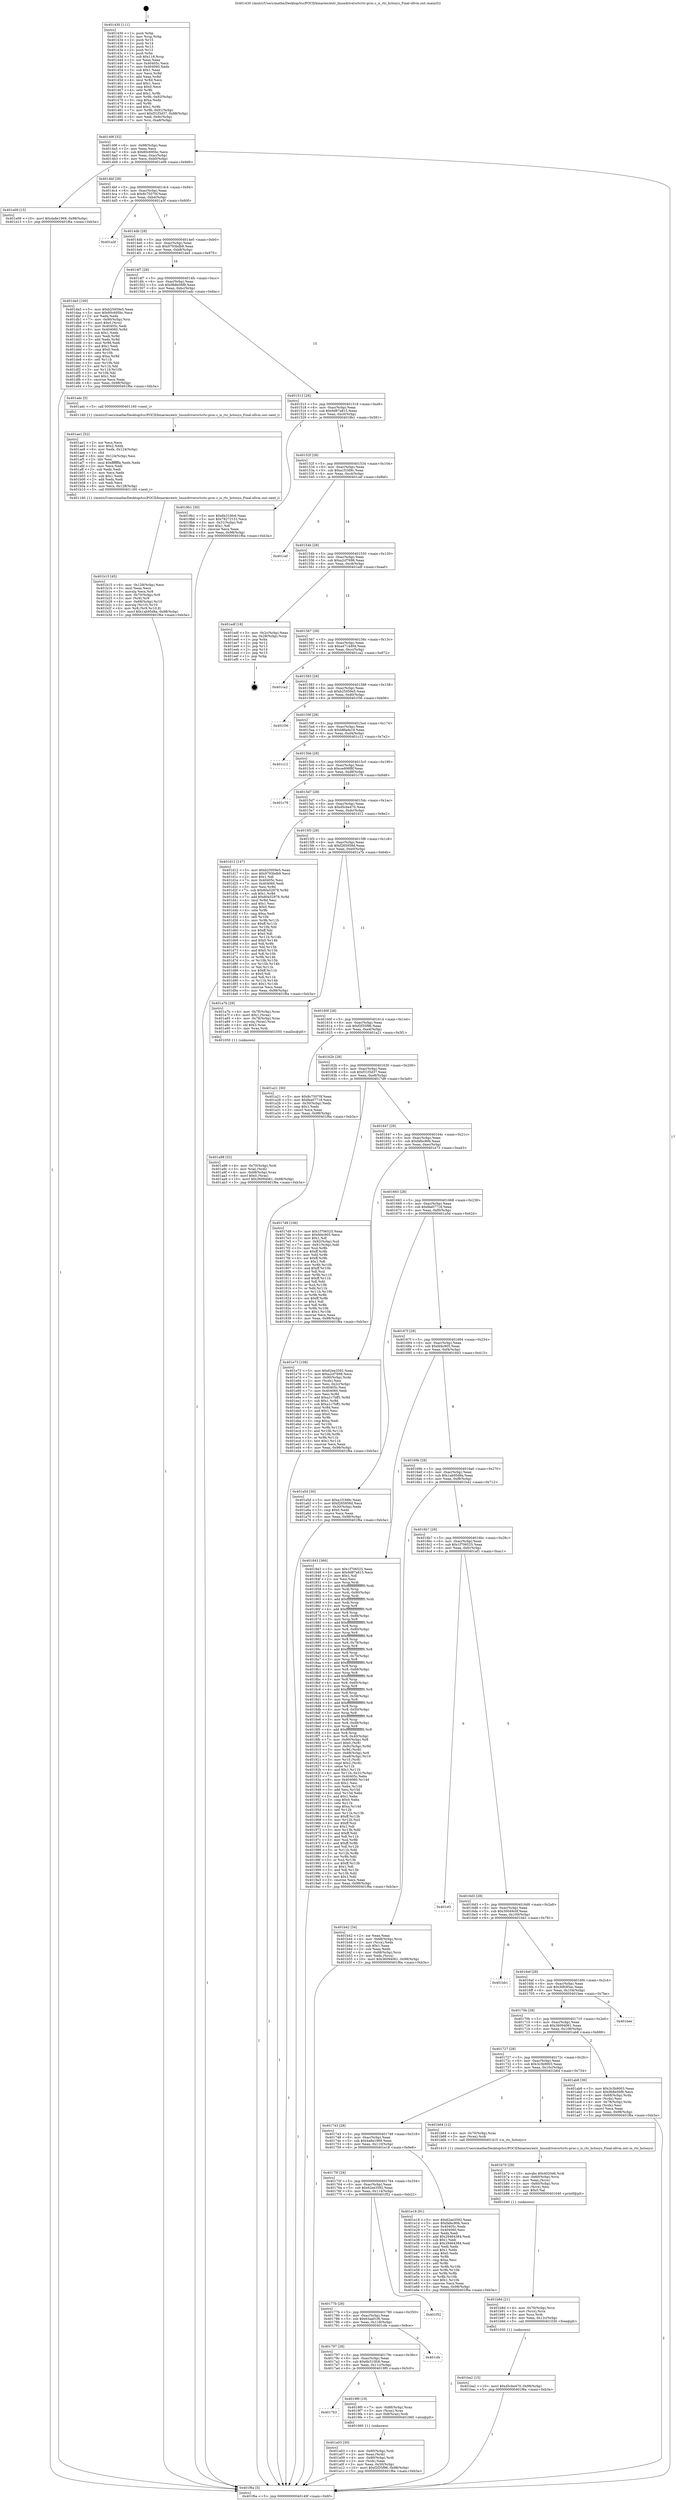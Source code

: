 digraph "0x401430" {
  label = "0x401430 (/mnt/c/Users/mathe/Desktop/tcc/POCII/binaries/extr_linuxdriversrtcrtc-proc.c_is_rtc_hctosys_Final-ollvm.out::main(0))"
  labelloc = "t"
  node[shape=record]

  Entry [label="",width=0.3,height=0.3,shape=circle,fillcolor=black,style=filled]
  "0x40149f" [label="{
     0x40149f [32]\l
     | [instrs]\l
     &nbsp;&nbsp;0x40149f \<+6\>: mov -0x98(%rbp),%eax\l
     &nbsp;&nbsp;0x4014a5 \<+2\>: mov %eax,%ecx\l
     &nbsp;&nbsp;0x4014a7 \<+6\>: sub $0x80c695bc,%ecx\l
     &nbsp;&nbsp;0x4014ad \<+6\>: mov %eax,-0xac(%rbp)\l
     &nbsp;&nbsp;0x4014b3 \<+6\>: mov %ecx,-0xb0(%rbp)\l
     &nbsp;&nbsp;0x4014b9 \<+6\>: je 0000000000401e09 \<main+0x9d9\>\l
  }"]
  "0x401e09" [label="{
     0x401e09 [15]\l
     | [instrs]\l
     &nbsp;&nbsp;0x401e09 \<+10\>: movl $0x4a8e1969,-0x98(%rbp)\l
     &nbsp;&nbsp;0x401e13 \<+5\>: jmp 0000000000401f6a \<main+0xb3a\>\l
  }"]
  "0x4014bf" [label="{
     0x4014bf [28]\l
     | [instrs]\l
     &nbsp;&nbsp;0x4014bf \<+5\>: jmp 00000000004014c4 \<main+0x94\>\l
     &nbsp;&nbsp;0x4014c4 \<+6\>: mov -0xac(%rbp),%eax\l
     &nbsp;&nbsp;0x4014ca \<+5\>: sub $0x8c75070f,%eax\l
     &nbsp;&nbsp;0x4014cf \<+6\>: mov %eax,-0xb4(%rbp)\l
     &nbsp;&nbsp;0x4014d5 \<+6\>: je 0000000000401a3f \<main+0x60f\>\l
  }"]
  Exit [label="",width=0.3,height=0.3,shape=circle,fillcolor=black,style=filled,peripheries=2]
  "0x401a3f" [label="{
     0x401a3f\l
  }", style=dashed]
  "0x4014db" [label="{
     0x4014db [28]\l
     | [instrs]\l
     &nbsp;&nbsp;0x4014db \<+5\>: jmp 00000000004014e0 \<main+0xb0\>\l
     &nbsp;&nbsp;0x4014e0 \<+6\>: mov -0xac(%rbp),%eax\l
     &nbsp;&nbsp;0x4014e6 \<+5\>: sub $0x9793bdb9,%eax\l
     &nbsp;&nbsp;0x4014eb \<+6\>: mov %eax,-0xb8(%rbp)\l
     &nbsp;&nbsp;0x4014f1 \<+6\>: je 0000000000401da5 \<main+0x975\>\l
  }"]
  "0x401ba2" [label="{
     0x401ba2 [15]\l
     | [instrs]\l
     &nbsp;&nbsp;0x401ba2 \<+10\>: movl $0xd5cbe470,-0x98(%rbp)\l
     &nbsp;&nbsp;0x401bac \<+5\>: jmp 0000000000401f6a \<main+0xb3a\>\l
  }"]
  "0x401da5" [label="{
     0x401da5 [100]\l
     | [instrs]\l
     &nbsp;&nbsp;0x401da5 \<+5\>: mov $0xb25959e5,%eax\l
     &nbsp;&nbsp;0x401daa \<+5\>: mov $0x80c695bc,%ecx\l
     &nbsp;&nbsp;0x401daf \<+2\>: xor %edx,%edx\l
     &nbsp;&nbsp;0x401db1 \<+7\>: mov -0x90(%rbp),%rsi\l
     &nbsp;&nbsp;0x401db8 \<+6\>: movl $0x0,(%rsi)\l
     &nbsp;&nbsp;0x401dbe \<+7\>: mov 0x40405c,%edi\l
     &nbsp;&nbsp;0x401dc5 \<+8\>: mov 0x404060,%r8d\l
     &nbsp;&nbsp;0x401dcd \<+3\>: sub $0x1,%edx\l
     &nbsp;&nbsp;0x401dd0 \<+3\>: mov %edi,%r9d\l
     &nbsp;&nbsp;0x401dd3 \<+3\>: add %edx,%r9d\l
     &nbsp;&nbsp;0x401dd6 \<+4\>: imul %r9d,%edi\l
     &nbsp;&nbsp;0x401dda \<+3\>: and $0x1,%edi\l
     &nbsp;&nbsp;0x401ddd \<+3\>: cmp $0x0,%edi\l
     &nbsp;&nbsp;0x401de0 \<+4\>: sete %r10b\l
     &nbsp;&nbsp;0x401de4 \<+4\>: cmp $0xa,%r8d\l
     &nbsp;&nbsp;0x401de8 \<+4\>: setl %r11b\l
     &nbsp;&nbsp;0x401dec \<+3\>: mov %r10b,%bl\l
     &nbsp;&nbsp;0x401def \<+3\>: and %r11b,%bl\l
     &nbsp;&nbsp;0x401df2 \<+3\>: xor %r11b,%r10b\l
     &nbsp;&nbsp;0x401df5 \<+3\>: or %r10b,%bl\l
     &nbsp;&nbsp;0x401df8 \<+3\>: test $0x1,%bl\l
     &nbsp;&nbsp;0x401dfb \<+3\>: cmovne %ecx,%eax\l
     &nbsp;&nbsp;0x401dfe \<+6\>: mov %eax,-0x98(%rbp)\l
     &nbsp;&nbsp;0x401e04 \<+5\>: jmp 0000000000401f6a \<main+0xb3a\>\l
  }"]
  "0x4014f7" [label="{
     0x4014f7 [28]\l
     | [instrs]\l
     &nbsp;&nbsp;0x4014f7 \<+5\>: jmp 00000000004014fc \<main+0xcc\>\l
     &nbsp;&nbsp;0x4014fc \<+6\>: mov -0xac(%rbp),%eax\l
     &nbsp;&nbsp;0x401502 \<+5\>: sub $0x9b8e56f9,%eax\l
     &nbsp;&nbsp;0x401507 \<+6\>: mov %eax,-0xbc(%rbp)\l
     &nbsp;&nbsp;0x40150d \<+6\>: je 0000000000401adc \<main+0x6ac\>\l
  }"]
  "0x401b8d" [label="{
     0x401b8d [21]\l
     | [instrs]\l
     &nbsp;&nbsp;0x401b8d \<+4\>: mov -0x70(%rbp),%rcx\l
     &nbsp;&nbsp;0x401b91 \<+3\>: mov (%rcx),%rcx\l
     &nbsp;&nbsp;0x401b94 \<+3\>: mov %rcx,%rdi\l
     &nbsp;&nbsp;0x401b97 \<+6\>: mov %eax,-0x12c(%rbp)\l
     &nbsp;&nbsp;0x401b9d \<+5\>: call 0000000000401030 \<free@plt\>\l
     | [calls]\l
     &nbsp;&nbsp;0x401030 \{1\} (unknown)\l
  }"]
  "0x401adc" [label="{
     0x401adc [5]\l
     | [instrs]\l
     &nbsp;&nbsp;0x401adc \<+5\>: call 0000000000401160 \<next_i\>\l
     | [calls]\l
     &nbsp;&nbsp;0x401160 \{1\} (/mnt/c/Users/mathe/Desktop/tcc/POCII/binaries/extr_linuxdriversrtcrtc-proc.c_is_rtc_hctosys_Final-ollvm.out::next_i)\l
  }"]
  "0x401513" [label="{
     0x401513 [28]\l
     | [instrs]\l
     &nbsp;&nbsp;0x401513 \<+5\>: jmp 0000000000401518 \<main+0xe8\>\l
     &nbsp;&nbsp;0x401518 \<+6\>: mov -0xac(%rbp),%eax\l
     &nbsp;&nbsp;0x40151e \<+5\>: sub $0x9d87a815,%eax\l
     &nbsp;&nbsp;0x401523 \<+6\>: mov %eax,-0xc0(%rbp)\l
     &nbsp;&nbsp;0x401529 \<+6\>: je 00000000004019b1 \<main+0x581\>\l
  }"]
  "0x401b70" [label="{
     0x401b70 [29]\l
     | [instrs]\l
     &nbsp;&nbsp;0x401b70 \<+10\>: movabs $0x4020d6,%rdi\l
     &nbsp;&nbsp;0x401b7a \<+4\>: mov -0x60(%rbp),%rcx\l
     &nbsp;&nbsp;0x401b7e \<+2\>: mov %eax,(%rcx)\l
     &nbsp;&nbsp;0x401b80 \<+4\>: mov -0x60(%rbp),%rcx\l
     &nbsp;&nbsp;0x401b84 \<+2\>: mov (%rcx),%esi\l
     &nbsp;&nbsp;0x401b86 \<+2\>: mov $0x0,%al\l
     &nbsp;&nbsp;0x401b88 \<+5\>: call 0000000000401040 \<printf@plt\>\l
     | [calls]\l
     &nbsp;&nbsp;0x401040 \{1\} (unknown)\l
  }"]
  "0x4019b1" [label="{
     0x4019b1 [30]\l
     | [instrs]\l
     &nbsp;&nbsp;0x4019b1 \<+5\>: mov $0x6b310fc6,%eax\l
     &nbsp;&nbsp;0x4019b6 \<+5\>: mov $0x78272151,%ecx\l
     &nbsp;&nbsp;0x4019bb \<+3\>: mov -0x31(%rbp),%dl\l
     &nbsp;&nbsp;0x4019be \<+3\>: test $0x1,%dl\l
     &nbsp;&nbsp;0x4019c1 \<+3\>: cmovne %ecx,%eax\l
     &nbsp;&nbsp;0x4019c4 \<+6\>: mov %eax,-0x98(%rbp)\l
     &nbsp;&nbsp;0x4019ca \<+5\>: jmp 0000000000401f6a \<main+0xb3a\>\l
  }"]
  "0x40152f" [label="{
     0x40152f [28]\l
     | [instrs]\l
     &nbsp;&nbsp;0x40152f \<+5\>: jmp 0000000000401534 \<main+0x104\>\l
     &nbsp;&nbsp;0x401534 \<+6\>: mov -0xac(%rbp),%eax\l
     &nbsp;&nbsp;0x40153a \<+5\>: sub $0xa1f1fd9c,%eax\l
     &nbsp;&nbsp;0x40153f \<+6\>: mov %eax,-0xc4(%rbp)\l
     &nbsp;&nbsp;0x401545 \<+6\>: je 0000000000401cef \<main+0x8bf\>\l
  }"]
  "0x401b15" [label="{
     0x401b15 [45]\l
     | [instrs]\l
     &nbsp;&nbsp;0x401b15 \<+6\>: mov -0x128(%rbp),%ecx\l
     &nbsp;&nbsp;0x401b1b \<+3\>: imul %eax,%ecx\l
     &nbsp;&nbsp;0x401b1e \<+3\>: movslq %ecx,%r8\l
     &nbsp;&nbsp;0x401b21 \<+4\>: mov -0x70(%rbp),%r9\l
     &nbsp;&nbsp;0x401b25 \<+3\>: mov (%r9),%r9\l
     &nbsp;&nbsp;0x401b28 \<+4\>: mov -0x68(%rbp),%r10\l
     &nbsp;&nbsp;0x401b2c \<+3\>: movslq (%r10),%r10\l
     &nbsp;&nbsp;0x401b2f \<+4\>: mov %r8,(%r9,%r10,8)\l
     &nbsp;&nbsp;0x401b33 \<+10\>: movl $0x1ab95d8a,-0x98(%rbp)\l
     &nbsp;&nbsp;0x401b3d \<+5\>: jmp 0000000000401f6a \<main+0xb3a\>\l
  }"]
  "0x401cef" [label="{
     0x401cef\l
  }", style=dashed]
  "0x40154b" [label="{
     0x40154b [28]\l
     | [instrs]\l
     &nbsp;&nbsp;0x40154b \<+5\>: jmp 0000000000401550 \<main+0x120\>\l
     &nbsp;&nbsp;0x401550 \<+6\>: mov -0xac(%rbp),%eax\l
     &nbsp;&nbsp;0x401556 \<+5\>: sub $0xa2cf7698,%eax\l
     &nbsp;&nbsp;0x40155b \<+6\>: mov %eax,-0xc8(%rbp)\l
     &nbsp;&nbsp;0x401561 \<+6\>: je 0000000000401edf \<main+0xaaf\>\l
  }"]
  "0x401ae1" [label="{
     0x401ae1 [52]\l
     | [instrs]\l
     &nbsp;&nbsp;0x401ae1 \<+2\>: xor %ecx,%ecx\l
     &nbsp;&nbsp;0x401ae3 \<+5\>: mov $0x2,%edx\l
     &nbsp;&nbsp;0x401ae8 \<+6\>: mov %edx,-0x124(%rbp)\l
     &nbsp;&nbsp;0x401aee \<+1\>: cltd\l
     &nbsp;&nbsp;0x401aef \<+6\>: mov -0x124(%rbp),%esi\l
     &nbsp;&nbsp;0x401af5 \<+2\>: idiv %esi\l
     &nbsp;&nbsp;0x401af7 \<+6\>: imul $0xfffffffe,%edx,%edx\l
     &nbsp;&nbsp;0x401afd \<+2\>: mov %ecx,%edi\l
     &nbsp;&nbsp;0x401aff \<+2\>: sub %edx,%edi\l
     &nbsp;&nbsp;0x401b01 \<+2\>: mov %ecx,%edx\l
     &nbsp;&nbsp;0x401b03 \<+3\>: sub $0x1,%edx\l
     &nbsp;&nbsp;0x401b06 \<+2\>: add %edx,%edi\l
     &nbsp;&nbsp;0x401b08 \<+2\>: sub %edi,%ecx\l
     &nbsp;&nbsp;0x401b0a \<+6\>: mov %ecx,-0x128(%rbp)\l
     &nbsp;&nbsp;0x401b10 \<+5\>: call 0000000000401160 \<next_i\>\l
     | [calls]\l
     &nbsp;&nbsp;0x401160 \{1\} (/mnt/c/Users/mathe/Desktop/tcc/POCII/binaries/extr_linuxdriversrtcrtc-proc.c_is_rtc_hctosys_Final-ollvm.out::next_i)\l
  }"]
  "0x401edf" [label="{
     0x401edf [18]\l
     | [instrs]\l
     &nbsp;&nbsp;0x401edf \<+3\>: mov -0x2c(%rbp),%eax\l
     &nbsp;&nbsp;0x401ee2 \<+4\>: lea -0x28(%rbp),%rsp\l
     &nbsp;&nbsp;0x401ee6 \<+1\>: pop %rbx\l
     &nbsp;&nbsp;0x401ee7 \<+2\>: pop %r12\l
     &nbsp;&nbsp;0x401ee9 \<+2\>: pop %r13\l
     &nbsp;&nbsp;0x401eeb \<+2\>: pop %r14\l
     &nbsp;&nbsp;0x401eed \<+2\>: pop %r15\l
     &nbsp;&nbsp;0x401eef \<+1\>: pop %rbp\l
     &nbsp;&nbsp;0x401ef0 \<+1\>: ret\l
  }"]
  "0x401567" [label="{
     0x401567 [28]\l
     | [instrs]\l
     &nbsp;&nbsp;0x401567 \<+5\>: jmp 000000000040156c \<main+0x13c\>\l
     &nbsp;&nbsp;0x40156c \<+6\>: mov -0xac(%rbp),%eax\l
     &nbsp;&nbsp;0x401572 \<+5\>: sub $0xa4714d0d,%eax\l
     &nbsp;&nbsp;0x401577 \<+6\>: mov %eax,-0xcc(%rbp)\l
     &nbsp;&nbsp;0x40157d \<+6\>: je 0000000000401ca2 \<main+0x872\>\l
  }"]
  "0x401a98" [label="{
     0x401a98 [32]\l
     | [instrs]\l
     &nbsp;&nbsp;0x401a98 \<+4\>: mov -0x70(%rbp),%rdi\l
     &nbsp;&nbsp;0x401a9c \<+3\>: mov %rax,(%rdi)\l
     &nbsp;&nbsp;0x401a9f \<+4\>: mov -0x68(%rbp),%rax\l
     &nbsp;&nbsp;0x401aa3 \<+6\>: movl $0x0,(%rax)\l
     &nbsp;&nbsp;0x401aa9 \<+10\>: movl $0x36094061,-0x98(%rbp)\l
     &nbsp;&nbsp;0x401ab3 \<+5\>: jmp 0000000000401f6a \<main+0xb3a\>\l
  }"]
  "0x401ca2" [label="{
     0x401ca2\l
  }", style=dashed]
  "0x401583" [label="{
     0x401583 [28]\l
     | [instrs]\l
     &nbsp;&nbsp;0x401583 \<+5\>: jmp 0000000000401588 \<main+0x158\>\l
     &nbsp;&nbsp;0x401588 \<+6\>: mov -0xac(%rbp),%eax\l
     &nbsp;&nbsp;0x40158e \<+5\>: sub $0xb25959e5,%eax\l
     &nbsp;&nbsp;0x401593 \<+6\>: mov %eax,-0xd0(%rbp)\l
     &nbsp;&nbsp;0x401599 \<+6\>: je 0000000000401f36 \<main+0xb06\>\l
  }"]
  "0x401a03" [label="{
     0x401a03 [30]\l
     | [instrs]\l
     &nbsp;&nbsp;0x401a03 \<+4\>: mov -0x80(%rbp),%rdi\l
     &nbsp;&nbsp;0x401a07 \<+2\>: mov %eax,(%rdi)\l
     &nbsp;&nbsp;0x401a09 \<+4\>: mov -0x80(%rbp),%rdi\l
     &nbsp;&nbsp;0x401a0d \<+2\>: mov (%rdi),%eax\l
     &nbsp;&nbsp;0x401a0f \<+3\>: mov %eax,-0x30(%rbp)\l
     &nbsp;&nbsp;0x401a12 \<+10\>: movl $0xf2f35f96,-0x98(%rbp)\l
     &nbsp;&nbsp;0x401a1c \<+5\>: jmp 0000000000401f6a \<main+0xb3a\>\l
  }"]
  "0x401f36" [label="{
     0x401f36\l
  }", style=dashed]
  "0x40159f" [label="{
     0x40159f [28]\l
     | [instrs]\l
     &nbsp;&nbsp;0x40159f \<+5\>: jmp 00000000004015a4 \<main+0x174\>\l
     &nbsp;&nbsp;0x4015a4 \<+6\>: mov -0xac(%rbp),%eax\l
     &nbsp;&nbsp;0x4015aa \<+5\>: sub $0xb8fada19,%eax\l
     &nbsp;&nbsp;0x4015af \<+6\>: mov %eax,-0xd4(%rbp)\l
     &nbsp;&nbsp;0x4015b5 \<+6\>: je 0000000000401c12 \<main+0x7e2\>\l
  }"]
  "0x4017b3" [label="{
     0x4017b3\l
  }", style=dashed]
  "0x401c12" [label="{
     0x401c12\l
  }", style=dashed]
  "0x4015bb" [label="{
     0x4015bb [28]\l
     | [instrs]\l
     &nbsp;&nbsp;0x4015bb \<+5\>: jmp 00000000004015c0 \<main+0x190\>\l
     &nbsp;&nbsp;0x4015c0 \<+6\>: mov -0xac(%rbp),%eax\l
     &nbsp;&nbsp;0x4015c6 \<+5\>: sub $0xced06f8f,%eax\l
     &nbsp;&nbsp;0x4015cb \<+6\>: mov %eax,-0xd8(%rbp)\l
     &nbsp;&nbsp;0x4015d1 \<+6\>: je 0000000000401c78 \<main+0x848\>\l
  }"]
  "0x4019f0" [label="{
     0x4019f0 [19]\l
     | [instrs]\l
     &nbsp;&nbsp;0x4019f0 \<+7\>: mov -0x88(%rbp),%rax\l
     &nbsp;&nbsp;0x4019f7 \<+3\>: mov (%rax),%rax\l
     &nbsp;&nbsp;0x4019fa \<+4\>: mov 0x8(%rax),%rdi\l
     &nbsp;&nbsp;0x4019fe \<+5\>: call 0000000000401060 \<atoi@plt\>\l
     | [calls]\l
     &nbsp;&nbsp;0x401060 \{1\} (unknown)\l
  }"]
  "0x401c78" [label="{
     0x401c78\l
  }", style=dashed]
  "0x4015d7" [label="{
     0x4015d7 [28]\l
     | [instrs]\l
     &nbsp;&nbsp;0x4015d7 \<+5\>: jmp 00000000004015dc \<main+0x1ac\>\l
     &nbsp;&nbsp;0x4015dc \<+6\>: mov -0xac(%rbp),%eax\l
     &nbsp;&nbsp;0x4015e2 \<+5\>: sub $0xd5cbe470,%eax\l
     &nbsp;&nbsp;0x4015e7 \<+6\>: mov %eax,-0xdc(%rbp)\l
     &nbsp;&nbsp;0x4015ed \<+6\>: je 0000000000401d12 \<main+0x8e2\>\l
  }"]
  "0x401797" [label="{
     0x401797 [28]\l
     | [instrs]\l
     &nbsp;&nbsp;0x401797 \<+5\>: jmp 000000000040179c \<main+0x36c\>\l
     &nbsp;&nbsp;0x40179c \<+6\>: mov -0xac(%rbp),%eax\l
     &nbsp;&nbsp;0x4017a2 \<+5\>: sub $0x6b310fc6,%eax\l
     &nbsp;&nbsp;0x4017a7 \<+6\>: mov %eax,-0x11c(%rbp)\l
     &nbsp;&nbsp;0x4017ad \<+6\>: je 00000000004019f0 \<main+0x5c0\>\l
  }"]
  "0x401d12" [label="{
     0x401d12 [147]\l
     | [instrs]\l
     &nbsp;&nbsp;0x401d12 \<+5\>: mov $0xb25959e5,%eax\l
     &nbsp;&nbsp;0x401d17 \<+5\>: mov $0x9793bdb9,%ecx\l
     &nbsp;&nbsp;0x401d1c \<+2\>: mov $0x1,%dl\l
     &nbsp;&nbsp;0x401d1e \<+7\>: mov 0x40405c,%esi\l
     &nbsp;&nbsp;0x401d25 \<+7\>: mov 0x404060,%edi\l
     &nbsp;&nbsp;0x401d2c \<+3\>: mov %esi,%r8d\l
     &nbsp;&nbsp;0x401d2f \<+7\>: sub $0x80a52978,%r8d\l
     &nbsp;&nbsp;0x401d36 \<+4\>: sub $0x1,%r8d\l
     &nbsp;&nbsp;0x401d3a \<+7\>: add $0x80a52978,%r8d\l
     &nbsp;&nbsp;0x401d41 \<+4\>: imul %r8d,%esi\l
     &nbsp;&nbsp;0x401d45 \<+3\>: and $0x1,%esi\l
     &nbsp;&nbsp;0x401d48 \<+3\>: cmp $0x0,%esi\l
     &nbsp;&nbsp;0x401d4b \<+4\>: sete %r9b\l
     &nbsp;&nbsp;0x401d4f \<+3\>: cmp $0xa,%edi\l
     &nbsp;&nbsp;0x401d52 \<+4\>: setl %r10b\l
     &nbsp;&nbsp;0x401d56 \<+3\>: mov %r9b,%r11b\l
     &nbsp;&nbsp;0x401d59 \<+4\>: xor $0xff,%r11b\l
     &nbsp;&nbsp;0x401d5d \<+3\>: mov %r10b,%bl\l
     &nbsp;&nbsp;0x401d60 \<+3\>: xor $0xff,%bl\l
     &nbsp;&nbsp;0x401d63 \<+3\>: xor $0x0,%dl\l
     &nbsp;&nbsp;0x401d66 \<+3\>: mov %r11b,%r14b\l
     &nbsp;&nbsp;0x401d69 \<+4\>: and $0x0,%r14b\l
     &nbsp;&nbsp;0x401d6d \<+3\>: and %dl,%r9b\l
     &nbsp;&nbsp;0x401d70 \<+3\>: mov %bl,%r15b\l
     &nbsp;&nbsp;0x401d73 \<+4\>: and $0x0,%r15b\l
     &nbsp;&nbsp;0x401d77 \<+3\>: and %dl,%r10b\l
     &nbsp;&nbsp;0x401d7a \<+3\>: or %r9b,%r14b\l
     &nbsp;&nbsp;0x401d7d \<+3\>: or %r10b,%r15b\l
     &nbsp;&nbsp;0x401d80 \<+3\>: xor %r15b,%r14b\l
     &nbsp;&nbsp;0x401d83 \<+3\>: or %bl,%r11b\l
     &nbsp;&nbsp;0x401d86 \<+4\>: xor $0xff,%r11b\l
     &nbsp;&nbsp;0x401d8a \<+3\>: or $0x0,%dl\l
     &nbsp;&nbsp;0x401d8d \<+3\>: and %dl,%r11b\l
     &nbsp;&nbsp;0x401d90 \<+3\>: or %r11b,%r14b\l
     &nbsp;&nbsp;0x401d93 \<+4\>: test $0x1,%r14b\l
     &nbsp;&nbsp;0x401d97 \<+3\>: cmovne %ecx,%eax\l
     &nbsp;&nbsp;0x401d9a \<+6\>: mov %eax,-0x98(%rbp)\l
     &nbsp;&nbsp;0x401da0 \<+5\>: jmp 0000000000401f6a \<main+0xb3a\>\l
  }"]
  "0x4015f3" [label="{
     0x4015f3 [28]\l
     | [instrs]\l
     &nbsp;&nbsp;0x4015f3 \<+5\>: jmp 00000000004015f8 \<main+0x1c8\>\l
     &nbsp;&nbsp;0x4015f8 \<+6\>: mov -0xac(%rbp),%eax\l
     &nbsp;&nbsp;0x4015fe \<+5\>: sub $0xf265958d,%eax\l
     &nbsp;&nbsp;0x401603 \<+6\>: mov %eax,-0xe0(%rbp)\l
     &nbsp;&nbsp;0x401609 \<+6\>: je 0000000000401a7b \<main+0x64b\>\l
  }"]
  "0x401cfe" [label="{
     0x401cfe\l
  }", style=dashed]
  "0x401a7b" [label="{
     0x401a7b [29]\l
     | [instrs]\l
     &nbsp;&nbsp;0x401a7b \<+4\>: mov -0x78(%rbp),%rax\l
     &nbsp;&nbsp;0x401a7f \<+6\>: movl $0x1,(%rax)\l
     &nbsp;&nbsp;0x401a85 \<+4\>: mov -0x78(%rbp),%rax\l
     &nbsp;&nbsp;0x401a89 \<+3\>: movslq (%rax),%rax\l
     &nbsp;&nbsp;0x401a8c \<+4\>: shl $0x3,%rax\l
     &nbsp;&nbsp;0x401a90 \<+3\>: mov %rax,%rdi\l
     &nbsp;&nbsp;0x401a93 \<+5\>: call 0000000000401050 \<malloc@plt\>\l
     | [calls]\l
     &nbsp;&nbsp;0x401050 \{1\} (unknown)\l
  }"]
  "0x40160f" [label="{
     0x40160f [28]\l
     | [instrs]\l
     &nbsp;&nbsp;0x40160f \<+5\>: jmp 0000000000401614 \<main+0x1e4\>\l
     &nbsp;&nbsp;0x401614 \<+6\>: mov -0xac(%rbp),%eax\l
     &nbsp;&nbsp;0x40161a \<+5\>: sub $0xf2f35f96,%eax\l
     &nbsp;&nbsp;0x40161f \<+6\>: mov %eax,-0xe4(%rbp)\l
     &nbsp;&nbsp;0x401625 \<+6\>: je 0000000000401a21 \<main+0x5f1\>\l
  }"]
  "0x40177b" [label="{
     0x40177b [28]\l
     | [instrs]\l
     &nbsp;&nbsp;0x40177b \<+5\>: jmp 0000000000401780 \<main+0x350\>\l
     &nbsp;&nbsp;0x401780 \<+6\>: mov -0xac(%rbp),%eax\l
     &nbsp;&nbsp;0x401786 \<+5\>: sub $0x63aa01f6,%eax\l
     &nbsp;&nbsp;0x40178b \<+6\>: mov %eax,-0x118(%rbp)\l
     &nbsp;&nbsp;0x401791 \<+6\>: je 0000000000401cfe \<main+0x8ce\>\l
  }"]
  "0x401a21" [label="{
     0x401a21 [30]\l
     | [instrs]\l
     &nbsp;&nbsp;0x401a21 \<+5\>: mov $0x8c75070f,%eax\l
     &nbsp;&nbsp;0x401a26 \<+5\>: mov $0xfea07718,%ecx\l
     &nbsp;&nbsp;0x401a2b \<+3\>: mov -0x30(%rbp),%edx\l
     &nbsp;&nbsp;0x401a2e \<+3\>: cmp $0x1,%edx\l
     &nbsp;&nbsp;0x401a31 \<+3\>: cmovl %ecx,%eax\l
     &nbsp;&nbsp;0x401a34 \<+6\>: mov %eax,-0x98(%rbp)\l
     &nbsp;&nbsp;0x401a3a \<+5\>: jmp 0000000000401f6a \<main+0xb3a\>\l
  }"]
  "0x40162b" [label="{
     0x40162b [28]\l
     | [instrs]\l
     &nbsp;&nbsp;0x40162b \<+5\>: jmp 0000000000401630 \<main+0x200\>\l
     &nbsp;&nbsp;0x401630 \<+6\>: mov -0xac(%rbp),%eax\l
     &nbsp;&nbsp;0x401636 \<+5\>: sub $0xf31f3d37,%eax\l
     &nbsp;&nbsp;0x40163b \<+6\>: mov %eax,-0xe8(%rbp)\l
     &nbsp;&nbsp;0x401641 \<+6\>: je 00000000004017d9 \<main+0x3a9\>\l
  }"]
  "0x401f52" [label="{
     0x401f52\l
  }", style=dashed]
  "0x4017d9" [label="{
     0x4017d9 [106]\l
     | [instrs]\l
     &nbsp;&nbsp;0x4017d9 \<+5\>: mov $0x1f706525,%eax\l
     &nbsp;&nbsp;0x4017de \<+5\>: mov $0xfd4c905,%ecx\l
     &nbsp;&nbsp;0x4017e3 \<+2\>: mov $0x1,%dl\l
     &nbsp;&nbsp;0x4017e5 \<+7\>: mov -0x92(%rbp),%sil\l
     &nbsp;&nbsp;0x4017ec \<+7\>: mov -0x91(%rbp),%dil\l
     &nbsp;&nbsp;0x4017f3 \<+3\>: mov %sil,%r8b\l
     &nbsp;&nbsp;0x4017f6 \<+4\>: xor $0xff,%r8b\l
     &nbsp;&nbsp;0x4017fa \<+3\>: mov %dil,%r9b\l
     &nbsp;&nbsp;0x4017fd \<+4\>: xor $0xff,%r9b\l
     &nbsp;&nbsp;0x401801 \<+3\>: xor $0x1,%dl\l
     &nbsp;&nbsp;0x401804 \<+3\>: mov %r8b,%r10b\l
     &nbsp;&nbsp;0x401807 \<+4\>: and $0xff,%r10b\l
     &nbsp;&nbsp;0x40180b \<+3\>: and %dl,%sil\l
     &nbsp;&nbsp;0x40180e \<+3\>: mov %r9b,%r11b\l
     &nbsp;&nbsp;0x401811 \<+4\>: and $0xff,%r11b\l
     &nbsp;&nbsp;0x401815 \<+3\>: and %dl,%dil\l
     &nbsp;&nbsp;0x401818 \<+3\>: or %sil,%r10b\l
     &nbsp;&nbsp;0x40181b \<+3\>: or %dil,%r11b\l
     &nbsp;&nbsp;0x40181e \<+3\>: xor %r11b,%r10b\l
     &nbsp;&nbsp;0x401821 \<+3\>: or %r9b,%r8b\l
     &nbsp;&nbsp;0x401824 \<+4\>: xor $0xff,%r8b\l
     &nbsp;&nbsp;0x401828 \<+3\>: or $0x1,%dl\l
     &nbsp;&nbsp;0x40182b \<+3\>: and %dl,%r8b\l
     &nbsp;&nbsp;0x40182e \<+3\>: or %r8b,%r10b\l
     &nbsp;&nbsp;0x401831 \<+4\>: test $0x1,%r10b\l
     &nbsp;&nbsp;0x401835 \<+3\>: cmovne %ecx,%eax\l
     &nbsp;&nbsp;0x401838 \<+6\>: mov %eax,-0x98(%rbp)\l
     &nbsp;&nbsp;0x40183e \<+5\>: jmp 0000000000401f6a \<main+0xb3a\>\l
  }"]
  "0x401647" [label="{
     0x401647 [28]\l
     | [instrs]\l
     &nbsp;&nbsp;0x401647 \<+5\>: jmp 000000000040164c \<main+0x21c\>\l
     &nbsp;&nbsp;0x40164c \<+6\>: mov -0xac(%rbp),%eax\l
     &nbsp;&nbsp;0x401652 \<+5\>: sub $0xfafec80b,%eax\l
     &nbsp;&nbsp;0x401657 \<+6\>: mov %eax,-0xec(%rbp)\l
     &nbsp;&nbsp;0x40165d \<+6\>: je 0000000000401e73 \<main+0xa43\>\l
  }"]
  "0x401f6a" [label="{
     0x401f6a [5]\l
     | [instrs]\l
     &nbsp;&nbsp;0x401f6a \<+5\>: jmp 000000000040149f \<main+0x6f\>\l
  }"]
  "0x401430" [label="{
     0x401430 [111]\l
     | [instrs]\l
     &nbsp;&nbsp;0x401430 \<+1\>: push %rbp\l
     &nbsp;&nbsp;0x401431 \<+3\>: mov %rsp,%rbp\l
     &nbsp;&nbsp;0x401434 \<+2\>: push %r15\l
     &nbsp;&nbsp;0x401436 \<+2\>: push %r14\l
     &nbsp;&nbsp;0x401438 \<+2\>: push %r13\l
     &nbsp;&nbsp;0x40143a \<+2\>: push %r12\l
     &nbsp;&nbsp;0x40143c \<+1\>: push %rbx\l
     &nbsp;&nbsp;0x40143d \<+7\>: sub $0x118,%rsp\l
     &nbsp;&nbsp;0x401444 \<+2\>: xor %eax,%eax\l
     &nbsp;&nbsp;0x401446 \<+7\>: mov 0x40405c,%ecx\l
     &nbsp;&nbsp;0x40144d \<+7\>: mov 0x404060,%edx\l
     &nbsp;&nbsp;0x401454 \<+3\>: sub $0x1,%eax\l
     &nbsp;&nbsp;0x401457 \<+3\>: mov %ecx,%r8d\l
     &nbsp;&nbsp;0x40145a \<+3\>: add %eax,%r8d\l
     &nbsp;&nbsp;0x40145d \<+4\>: imul %r8d,%ecx\l
     &nbsp;&nbsp;0x401461 \<+3\>: and $0x1,%ecx\l
     &nbsp;&nbsp;0x401464 \<+3\>: cmp $0x0,%ecx\l
     &nbsp;&nbsp;0x401467 \<+4\>: sete %r9b\l
     &nbsp;&nbsp;0x40146b \<+4\>: and $0x1,%r9b\l
     &nbsp;&nbsp;0x40146f \<+7\>: mov %r9b,-0x92(%rbp)\l
     &nbsp;&nbsp;0x401476 \<+3\>: cmp $0xa,%edx\l
     &nbsp;&nbsp;0x401479 \<+4\>: setl %r9b\l
     &nbsp;&nbsp;0x40147d \<+4\>: and $0x1,%r9b\l
     &nbsp;&nbsp;0x401481 \<+7\>: mov %r9b,-0x91(%rbp)\l
     &nbsp;&nbsp;0x401488 \<+10\>: movl $0xf31f3d37,-0x98(%rbp)\l
     &nbsp;&nbsp;0x401492 \<+6\>: mov %edi,-0x9c(%rbp)\l
     &nbsp;&nbsp;0x401498 \<+7\>: mov %rsi,-0xa8(%rbp)\l
  }"]
  "0x40175f" [label="{
     0x40175f [28]\l
     | [instrs]\l
     &nbsp;&nbsp;0x40175f \<+5\>: jmp 0000000000401764 \<main+0x334\>\l
     &nbsp;&nbsp;0x401764 \<+6\>: mov -0xac(%rbp),%eax\l
     &nbsp;&nbsp;0x40176a \<+5\>: sub $0x62ee3592,%eax\l
     &nbsp;&nbsp;0x40176f \<+6\>: mov %eax,-0x114(%rbp)\l
     &nbsp;&nbsp;0x401775 \<+6\>: je 0000000000401f52 \<main+0xb22\>\l
  }"]
  "0x401e73" [label="{
     0x401e73 [108]\l
     | [instrs]\l
     &nbsp;&nbsp;0x401e73 \<+5\>: mov $0x62ee3592,%eax\l
     &nbsp;&nbsp;0x401e78 \<+5\>: mov $0xa2cf7698,%ecx\l
     &nbsp;&nbsp;0x401e7d \<+7\>: mov -0x90(%rbp),%rdx\l
     &nbsp;&nbsp;0x401e84 \<+2\>: mov (%rdx),%esi\l
     &nbsp;&nbsp;0x401e86 \<+3\>: mov %esi,-0x2c(%rbp)\l
     &nbsp;&nbsp;0x401e89 \<+7\>: mov 0x40405c,%esi\l
     &nbsp;&nbsp;0x401e90 \<+7\>: mov 0x404060,%edi\l
     &nbsp;&nbsp;0x401e97 \<+3\>: mov %esi,%r8d\l
     &nbsp;&nbsp;0x401e9a \<+7\>: add $0xa1c7bff1,%r8d\l
     &nbsp;&nbsp;0x401ea1 \<+4\>: sub $0x1,%r8d\l
     &nbsp;&nbsp;0x401ea5 \<+7\>: sub $0xa1c7bff1,%r8d\l
     &nbsp;&nbsp;0x401eac \<+4\>: imul %r8d,%esi\l
     &nbsp;&nbsp;0x401eb0 \<+3\>: and $0x1,%esi\l
     &nbsp;&nbsp;0x401eb3 \<+3\>: cmp $0x0,%esi\l
     &nbsp;&nbsp;0x401eb6 \<+4\>: sete %r9b\l
     &nbsp;&nbsp;0x401eba \<+3\>: cmp $0xa,%edi\l
     &nbsp;&nbsp;0x401ebd \<+4\>: setl %r10b\l
     &nbsp;&nbsp;0x401ec1 \<+3\>: mov %r9b,%r11b\l
     &nbsp;&nbsp;0x401ec4 \<+3\>: and %r10b,%r11b\l
     &nbsp;&nbsp;0x401ec7 \<+3\>: xor %r10b,%r9b\l
     &nbsp;&nbsp;0x401eca \<+3\>: or %r9b,%r11b\l
     &nbsp;&nbsp;0x401ecd \<+4\>: test $0x1,%r11b\l
     &nbsp;&nbsp;0x401ed1 \<+3\>: cmovne %ecx,%eax\l
     &nbsp;&nbsp;0x401ed4 \<+6\>: mov %eax,-0x98(%rbp)\l
     &nbsp;&nbsp;0x401eda \<+5\>: jmp 0000000000401f6a \<main+0xb3a\>\l
  }"]
  "0x401663" [label="{
     0x401663 [28]\l
     | [instrs]\l
     &nbsp;&nbsp;0x401663 \<+5\>: jmp 0000000000401668 \<main+0x238\>\l
     &nbsp;&nbsp;0x401668 \<+6\>: mov -0xac(%rbp),%eax\l
     &nbsp;&nbsp;0x40166e \<+5\>: sub $0xfea07718,%eax\l
     &nbsp;&nbsp;0x401673 \<+6\>: mov %eax,-0xf0(%rbp)\l
     &nbsp;&nbsp;0x401679 \<+6\>: je 0000000000401a5d \<main+0x62d\>\l
  }"]
  "0x401e18" [label="{
     0x401e18 [91]\l
     | [instrs]\l
     &nbsp;&nbsp;0x401e18 \<+5\>: mov $0x62ee3592,%eax\l
     &nbsp;&nbsp;0x401e1d \<+5\>: mov $0xfafec80b,%ecx\l
     &nbsp;&nbsp;0x401e22 \<+7\>: mov 0x40405c,%edx\l
     &nbsp;&nbsp;0x401e29 \<+7\>: mov 0x404060,%esi\l
     &nbsp;&nbsp;0x401e30 \<+2\>: mov %edx,%edi\l
     &nbsp;&nbsp;0x401e32 \<+6\>: add $0x29464384,%edi\l
     &nbsp;&nbsp;0x401e38 \<+3\>: sub $0x1,%edi\l
     &nbsp;&nbsp;0x401e3b \<+6\>: sub $0x29464384,%edi\l
     &nbsp;&nbsp;0x401e41 \<+3\>: imul %edi,%edx\l
     &nbsp;&nbsp;0x401e44 \<+3\>: and $0x1,%edx\l
     &nbsp;&nbsp;0x401e47 \<+3\>: cmp $0x0,%edx\l
     &nbsp;&nbsp;0x401e4a \<+4\>: sete %r8b\l
     &nbsp;&nbsp;0x401e4e \<+3\>: cmp $0xa,%esi\l
     &nbsp;&nbsp;0x401e51 \<+4\>: setl %r9b\l
     &nbsp;&nbsp;0x401e55 \<+3\>: mov %r8b,%r10b\l
     &nbsp;&nbsp;0x401e58 \<+3\>: and %r9b,%r10b\l
     &nbsp;&nbsp;0x401e5b \<+3\>: xor %r9b,%r8b\l
     &nbsp;&nbsp;0x401e5e \<+3\>: or %r8b,%r10b\l
     &nbsp;&nbsp;0x401e61 \<+4\>: test $0x1,%r10b\l
     &nbsp;&nbsp;0x401e65 \<+3\>: cmovne %ecx,%eax\l
     &nbsp;&nbsp;0x401e68 \<+6\>: mov %eax,-0x98(%rbp)\l
     &nbsp;&nbsp;0x401e6e \<+5\>: jmp 0000000000401f6a \<main+0xb3a\>\l
  }"]
  "0x401a5d" [label="{
     0x401a5d [30]\l
     | [instrs]\l
     &nbsp;&nbsp;0x401a5d \<+5\>: mov $0xa1f1fd9c,%eax\l
     &nbsp;&nbsp;0x401a62 \<+5\>: mov $0xf265958d,%ecx\l
     &nbsp;&nbsp;0x401a67 \<+3\>: mov -0x30(%rbp),%edx\l
     &nbsp;&nbsp;0x401a6a \<+3\>: cmp $0x0,%edx\l
     &nbsp;&nbsp;0x401a6d \<+3\>: cmove %ecx,%eax\l
     &nbsp;&nbsp;0x401a70 \<+6\>: mov %eax,-0x98(%rbp)\l
     &nbsp;&nbsp;0x401a76 \<+5\>: jmp 0000000000401f6a \<main+0xb3a\>\l
  }"]
  "0x40167f" [label="{
     0x40167f [28]\l
     | [instrs]\l
     &nbsp;&nbsp;0x40167f \<+5\>: jmp 0000000000401684 \<main+0x254\>\l
     &nbsp;&nbsp;0x401684 \<+6\>: mov -0xac(%rbp),%eax\l
     &nbsp;&nbsp;0x40168a \<+5\>: sub $0xfd4c905,%eax\l
     &nbsp;&nbsp;0x40168f \<+6\>: mov %eax,-0xf4(%rbp)\l
     &nbsp;&nbsp;0x401695 \<+6\>: je 0000000000401843 \<main+0x413\>\l
  }"]
  "0x401743" [label="{
     0x401743 [28]\l
     | [instrs]\l
     &nbsp;&nbsp;0x401743 \<+5\>: jmp 0000000000401748 \<main+0x318\>\l
     &nbsp;&nbsp;0x401748 \<+6\>: mov -0xac(%rbp),%eax\l
     &nbsp;&nbsp;0x40174e \<+5\>: sub $0x4a8e1969,%eax\l
     &nbsp;&nbsp;0x401753 \<+6\>: mov %eax,-0x110(%rbp)\l
     &nbsp;&nbsp;0x401759 \<+6\>: je 0000000000401e18 \<main+0x9e8\>\l
  }"]
  "0x401843" [label="{
     0x401843 [366]\l
     | [instrs]\l
     &nbsp;&nbsp;0x401843 \<+5\>: mov $0x1f706525,%eax\l
     &nbsp;&nbsp;0x401848 \<+5\>: mov $0x9d87a815,%ecx\l
     &nbsp;&nbsp;0x40184d \<+2\>: mov $0x1,%dl\l
     &nbsp;&nbsp;0x40184f \<+2\>: xor %esi,%esi\l
     &nbsp;&nbsp;0x401851 \<+3\>: mov %rsp,%rdi\l
     &nbsp;&nbsp;0x401854 \<+4\>: add $0xfffffffffffffff0,%rdi\l
     &nbsp;&nbsp;0x401858 \<+3\>: mov %rdi,%rsp\l
     &nbsp;&nbsp;0x40185b \<+7\>: mov %rdi,-0x90(%rbp)\l
     &nbsp;&nbsp;0x401862 \<+3\>: mov %rsp,%rdi\l
     &nbsp;&nbsp;0x401865 \<+4\>: add $0xfffffffffffffff0,%rdi\l
     &nbsp;&nbsp;0x401869 \<+3\>: mov %rdi,%rsp\l
     &nbsp;&nbsp;0x40186c \<+3\>: mov %rsp,%r8\l
     &nbsp;&nbsp;0x40186f \<+4\>: add $0xfffffffffffffff0,%r8\l
     &nbsp;&nbsp;0x401873 \<+3\>: mov %r8,%rsp\l
     &nbsp;&nbsp;0x401876 \<+7\>: mov %r8,-0x88(%rbp)\l
     &nbsp;&nbsp;0x40187d \<+3\>: mov %rsp,%r8\l
     &nbsp;&nbsp;0x401880 \<+4\>: add $0xfffffffffffffff0,%r8\l
     &nbsp;&nbsp;0x401884 \<+3\>: mov %r8,%rsp\l
     &nbsp;&nbsp;0x401887 \<+4\>: mov %r8,-0x80(%rbp)\l
     &nbsp;&nbsp;0x40188b \<+3\>: mov %rsp,%r8\l
     &nbsp;&nbsp;0x40188e \<+4\>: add $0xfffffffffffffff0,%r8\l
     &nbsp;&nbsp;0x401892 \<+3\>: mov %r8,%rsp\l
     &nbsp;&nbsp;0x401895 \<+4\>: mov %r8,-0x78(%rbp)\l
     &nbsp;&nbsp;0x401899 \<+3\>: mov %rsp,%r8\l
     &nbsp;&nbsp;0x40189c \<+4\>: add $0xfffffffffffffff0,%r8\l
     &nbsp;&nbsp;0x4018a0 \<+3\>: mov %r8,%rsp\l
     &nbsp;&nbsp;0x4018a3 \<+4\>: mov %r8,-0x70(%rbp)\l
     &nbsp;&nbsp;0x4018a7 \<+3\>: mov %rsp,%r8\l
     &nbsp;&nbsp;0x4018aa \<+4\>: add $0xfffffffffffffff0,%r8\l
     &nbsp;&nbsp;0x4018ae \<+3\>: mov %r8,%rsp\l
     &nbsp;&nbsp;0x4018b1 \<+4\>: mov %r8,-0x68(%rbp)\l
     &nbsp;&nbsp;0x4018b5 \<+3\>: mov %rsp,%r8\l
     &nbsp;&nbsp;0x4018b8 \<+4\>: add $0xfffffffffffffff0,%r8\l
     &nbsp;&nbsp;0x4018bc \<+3\>: mov %r8,%rsp\l
     &nbsp;&nbsp;0x4018bf \<+4\>: mov %r8,-0x60(%rbp)\l
     &nbsp;&nbsp;0x4018c3 \<+3\>: mov %rsp,%r8\l
     &nbsp;&nbsp;0x4018c6 \<+4\>: add $0xfffffffffffffff0,%r8\l
     &nbsp;&nbsp;0x4018ca \<+3\>: mov %r8,%rsp\l
     &nbsp;&nbsp;0x4018cd \<+4\>: mov %r8,-0x58(%rbp)\l
     &nbsp;&nbsp;0x4018d1 \<+3\>: mov %rsp,%r8\l
     &nbsp;&nbsp;0x4018d4 \<+4\>: add $0xfffffffffffffff0,%r8\l
     &nbsp;&nbsp;0x4018d8 \<+3\>: mov %r8,%rsp\l
     &nbsp;&nbsp;0x4018db \<+4\>: mov %r8,-0x50(%rbp)\l
     &nbsp;&nbsp;0x4018df \<+3\>: mov %rsp,%r8\l
     &nbsp;&nbsp;0x4018e2 \<+4\>: add $0xfffffffffffffff0,%r8\l
     &nbsp;&nbsp;0x4018e6 \<+3\>: mov %r8,%rsp\l
     &nbsp;&nbsp;0x4018e9 \<+4\>: mov %r8,-0x48(%rbp)\l
     &nbsp;&nbsp;0x4018ed \<+3\>: mov %rsp,%r8\l
     &nbsp;&nbsp;0x4018f0 \<+4\>: add $0xfffffffffffffff0,%r8\l
     &nbsp;&nbsp;0x4018f4 \<+3\>: mov %r8,%rsp\l
     &nbsp;&nbsp;0x4018f7 \<+4\>: mov %r8,-0x40(%rbp)\l
     &nbsp;&nbsp;0x4018fb \<+7\>: mov -0x90(%rbp),%r8\l
     &nbsp;&nbsp;0x401902 \<+7\>: movl $0x0,(%r8)\l
     &nbsp;&nbsp;0x401909 \<+7\>: mov -0x9c(%rbp),%r9d\l
     &nbsp;&nbsp;0x401910 \<+3\>: mov %r9d,(%rdi)\l
     &nbsp;&nbsp;0x401913 \<+7\>: mov -0x88(%rbp),%r8\l
     &nbsp;&nbsp;0x40191a \<+7\>: mov -0xa8(%rbp),%r10\l
     &nbsp;&nbsp;0x401921 \<+3\>: mov %r10,(%r8)\l
     &nbsp;&nbsp;0x401924 \<+3\>: cmpl $0x2,(%rdi)\l
     &nbsp;&nbsp;0x401927 \<+4\>: setne %r11b\l
     &nbsp;&nbsp;0x40192b \<+4\>: and $0x1,%r11b\l
     &nbsp;&nbsp;0x40192f \<+4\>: mov %r11b,-0x31(%rbp)\l
     &nbsp;&nbsp;0x401933 \<+7\>: mov 0x40405c,%ebx\l
     &nbsp;&nbsp;0x40193a \<+8\>: mov 0x404060,%r14d\l
     &nbsp;&nbsp;0x401942 \<+3\>: sub $0x1,%esi\l
     &nbsp;&nbsp;0x401945 \<+3\>: mov %ebx,%r15d\l
     &nbsp;&nbsp;0x401948 \<+3\>: add %esi,%r15d\l
     &nbsp;&nbsp;0x40194b \<+4\>: imul %r15d,%ebx\l
     &nbsp;&nbsp;0x40194f \<+3\>: and $0x1,%ebx\l
     &nbsp;&nbsp;0x401952 \<+3\>: cmp $0x0,%ebx\l
     &nbsp;&nbsp;0x401955 \<+4\>: sete %r11b\l
     &nbsp;&nbsp;0x401959 \<+4\>: cmp $0xa,%r14d\l
     &nbsp;&nbsp;0x40195d \<+4\>: setl %r12b\l
     &nbsp;&nbsp;0x401961 \<+3\>: mov %r11b,%r13b\l
     &nbsp;&nbsp;0x401964 \<+4\>: xor $0xff,%r13b\l
     &nbsp;&nbsp;0x401968 \<+3\>: mov %r12b,%sil\l
     &nbsp;&nbsp;0x40196b \<+4\>: xor $0xff,%sil\l
     &nbsp;&nbsp;0x40196f \<+3\>: xor $0x1,%dl\l
     &nbsp;&nbsp;0x401972 \<+3\>: mov %r13b,%dil\l
     &nbsp;&nbsp;0x401975 \<+4\>: and $0xff,%dil\l
     &nbsp;&nbsp;0x401979 \<+3\>: and %dl,%r11b\l
     &nbsp;&nbsp;0x40197c \<+3\>: mov %sil,%r8b\l
     &nbsp;&nbsp;0x40197f \<+4\>: and $0xff,%r8b\l
     &nbsp;&nbsp;0x401983 \<+3\>: and %dl,%r12b\l
     &nbsp;&nbsp;0x401986 \<+3\>: or %r11b,%dil\l
     &nbsp;&nbsp;0x401989 \<+3\>: or %r12b,%r8b\l
     &nbsp;&nbsp;0x40198c \<+3\>: xor %r8b,%dil\l
     &nbsp;&nbsp;0x40198f \<+3\>: or %sil,%r13b\l
     &nbsp;&nbsp;0x401992 \<+4\>: xor $0xff,%r13b\l
     &nbsp;&nbsp;0x401996 \<+3\>: or $0x1,%dl\l
     &nbsp;&nbsp;0x401999 \<+3\>: and %dl,%r13b\l
     &nbsp;&nbsp;0x40199c \<+3\>: or %r13b,%dil\l
     &nbsp;&nbsp;0x40199f \<+4\>: test $0x1,%dil\l
     &nbsp;&nbsp;0x4019a3 \<+3\>: cmovne %ecx,%eax\l
     &nbsp;&nbsp;0x4019a6 \<+6\>: mov %eax,-0x98(%rbp)\l
     &nbsp;&nbsp;0x4019ac \<+5\>: jmp 0000000000401f6a \<main+0xb3a\>\l
  }"]
  "0x40169b" [label="{
     0x40169b [28]\l
     | [instrs]\l
     &nbsp;&nbsp;0x40169b \<+5\>: jmp 00000000004016a0 \<main+0x270\>\l
     &nbsp;&nbsp;0x4016a0 \<+6\>: mov -0xac(%rbp),%eax\l
     &nbsp;&nbsp;0x4016a6 \<+5\>: sub $0x1ab95d8a,%eax\l
     &nbsp;&nbsp;0x4016ab \<+6\>: mov %eax,-0xf8(%rbp)\l
     &nbsp;&nbsp;0x4016b1 \<+6\>: je 0000000000401b42 \<main+0x712\>\l
  }"]
  "0x401b64" [label="{
     0x401b64 [12]\l
     | [instrs]\l
     &nbsp;&nbsp;0x401b64 \<+4\>: mov -0x70(%rbp),%rax\l
     &nbsp;&nbsp;0x401b68 \<+3\>: mov (%rax),%rdi\l
     &nbsp;&nbsp;0x401b6b \<+5\>: call 0000000000401410 \<is_rtc_hctosys\>\l
     | [calls]\l
     &nbsp;&nbsp;0x401410 \{1\} (/mnt/c/Users/mathe/Desktop/tcc/POCII/binaries/extr_linuxdriversrtcrtc-proc.c_is_rtc_hctosys_Final-ollvm.out::is_rtc_hctosys)\l
  }"]
  "0x401727" [label="{
     0x401727 [28]\l
     | [instrs]\l
     &nbsp;&nbsp;0x401727 \<+5\>: jmp 000000000040172c \<main+0x2fc\>\l
     &nbsp;&nbsp;0x40172c \<+6\>: mov -0xac(%rbp),%eax\l
     &nbsp;&nbsp;0x401732 \<+5\>: sub $0x3c3b9003,%eax\l
     &nbsp;&nbsp;0x401737 \<+6\>: mov %eax,-0x10c(%rbp)\l
     &nbsp;&nbsp;0x40173d \<+6\>: je 0000000000401b64 \<main+0x734\>\l
  }"]
  "0x401b42" [label="{
     0x401b42 [34]\l
     | [instrs]\l
     &nbsp;&nbsp;0x401b42 \<+2\>: xor %eax,%eax\l
     &nbsp;&nbsp;0x401b44 \<+4\>: mov -0x68(%rbp),%rcx\l
     &nbsp;&nbsp;0x401b48 \<+2\>: mov (%rcx),%edx\l
     &nbsp;&nbsp;0x401b4a \<+3\>: sub $0x1,%eax\l
     &nbsp;&nbsp;0x401b4d \<+2\>: sub %eax,%edx\l
     &nbsp;&nbsp;0x401b4f \<+4\>: mov -0x68(%rbp),%rcx\l
     &nbsp;&nbsp;0x401b53 \<+2\>: mov %edx,(%rcx)\l
     &nbsp;&nbsp;0x401b55 \<+10\>: movl $0x36094061,-0x98(%rbp)\l
     &nbsp;&nbsp;0x401b5f \<+5\>: jmp 0000000000401f6a \<main+0xb3a\>\l
  }"]
  "0x4016b7" [label="{
     0x4016b7 [28]\l
     | [instrs]\l
     &nbsp;&nbsp;0x4016b7 \<+5\>: jmp 00000000004016bc \<main+0x28c\>\l
     &nbsp;&nbsp;0x4016bc \<+6\>: mov -0xac(%rbp),%eax\l
     &nbsp;&nbsp;0x4016c2 \<+5\>: sub $0x1f706525,%eax\l
     &nbsp;&nbsp;0x4016c7 \<+6\>: mov %eax,-0xfc(%rbp)\l
     &nbsp;&nbsp;0x4016cd \<+6\>: je 0000000000401ef1 \<main+0xac1\>\l
  }"]
  "0x401ab8" [label="{
     0x401ab8 [36]\l
     | [instrs]\l
     &nbsp;&nbsp;0x401ab8 \<+5\>: mov $0x3c3b9003,%eax\l
     &nbsp;&nbsp;0x401abd \<+5\>: mov $0x9b8e56f9,%ecx\l
     &nbsp;&nbsp;0x401ac2 \<+4\>: mov -0x68(%rbp),%rdx\l
     &nbsp;&nbsp;0x401ac6 \<+2\>: mov (%rdx),%esi\l
     &nbsp;&nbsp;0x401ac8 \<+4\>: mov -0x78(%rbp),%rdx\l
     &nbsp;&nbsp;0x401acc \<+2\>: cmp (%rdx),%esi\l
     &nbsp;&nbsp;0x401ace \<+3\>: cmovl %ecx,%eax\l
     &nbsp;&nbsp;0x401ad1 \<+6\>: mov %eax,-0x98(%rbp)\l
     &nbsp;&nbsp;0x401ad7 \<+5\>: jmp 0000000000401f6a \<main+0xb3a\>\l
  }"]
  "0x401ef1" [label="{
     0x401ef1\l
  }", style=dashed]
  "0x4016d3" [label="{
     0x4016d3 [28]\l
     | [instrs]\l
     &nbsp;&nbsp;0x4016d3 \<+5\>: jmp 00000000004016d8 \<main+0x2a8\>\l
     &nbsp;&nbsp;0x4016d8 \<+6\>: mov -0xac(%rbp),%eax\l
     &nbsp;&nbsp;0x4016de \<+5\>: sub $0x30049c0f,%eax\l
     &nbsp;&nbsp;0x4016e3 \<+6\>: mov %eax,-0x100(%rbp)\l
     &nbsp;&nbsp;0x4016e9 \<+6\>: je 0000000000401bb1 \<main+0x781\>\l
  }"]
  "0x40170b" [label="{
     0x40170b [28]\l
     | [instrs]\l
     &nbsp;&nbsp;0x40170b \<+5\>: jmp 0000000000401710 \<main+0x2e0\>\l
     &nbsp;&nbsp;0x401710 \<+6\>: mov -0xac(%rbp),%eax\l
     &nbsp;&nbsp;0x401716 \<+5\>: sub $0x36094061,%eax\l
     &nbsp;&nbsp;0x40171b \<+6\>: mov %eax,-0x108(%rbp)\l
     &nbsp;&nbsp;0x401721 \<+6\>: je 0000000000401ab8 \<main+0x688\>\l
  }"]
  "0x401bb1" [label="{
     0x401bb1\l
  }", style=dashed]
  "0x4016ef" [label="{
     0x4016ef [28]\l
     | [instrs]\l
     &nbsp;&nbsp;0x4016ef \<+5\>: jmp 00000000004016f4 \<main+0x2c4\>\l
     &nbsp;&nbsp;0x4016f4 \<+6\>: mov -0xac(%rbp),%eax\l
     &nbsp;&nbsp;0x4016fa \<+5\>: sub $0x30fc85ac,%eax\l
     &nbsp;&nbsp;0x4016ff \<+6\>: mov %eax,-0x104(%rbp)\l
     &nbsp;&nbsp;0x401705 \<+6\>: je 0000000000401bee \<main+0x7be\>\l
  }"]
  "0x401bee" [label="{
     0x401bee\l
  }", style=dashed]
  Entry -> "0x401430" [label=" 1"]
  "0x40149f" -> "0x401e09" [label=" 1"]
  "0x40149f" -> "0x4014bf" [label=" 17"]
  "0x401edf" -> Exit [label=" 1"]
  "0x4014bf" -> "0x401a3f" [label=" 0"]
  "0x4014bf" -> "0x4014db" [label=" 17"]
  "0x401e73" -> "0x401f6a" [label=" 1"]
  "0x4014db" -> "0x401da5" [label=" 1"]
  "0x4014db" -> "0x4014f7" [label=" 16"]
  "0x401e18" -> "0x401f6a" [label=" 1"]
  "0x4014f7" -> "0x401adc" [label=" 1"]
  "0x4014f7" -> "0x401513" [label=" 15"]
  "0x401e09" -> "0x401f6a" [label=" 1"]
  "0x401513" -> "0x4019b1" [label=" 1"]
  "0x401513" -> "0x40152f" [label=" 14"]
  "0x401da5" -> "0x401f6a" [label=" 1"]
  "0x40152f" -> "0x401cef" [label=" 0"]
  "0x40152f" -> "0x40154b" [label=" 14"]
  "0x401d12" -> "0x401f6a" [label=" 1"]
  "0x40154b" -> "0x401edf" [label=" 1"]
  "0x40154b" -> "0x401567" [label=" 13"]
  "0x401ba2" -> "0x401f6a" [label=" 1"]
  "0x401567" -> "0x401ca2" [label=" 0"]
  "0x401567" -> "0x401583" [label=" 13"]
  "0x401b8d" -> "0x401ba2" [label=" 1"]
  "0x401583" -> "0x401f36" [label=" 0"]
  "0x401583" -> "0x40159f" [label=" 13"]
  "0x401b70" -> "0x401b8d" [label=" 1"]
  "0x40159f" -> "0x401c12" [label=" 0"]
  "0x40159f" -> "0x4015bb" [label=" 13"]
  "0x401b64" -> "0x401b70" [label=" 1"]
  "0x4015bb" -> "0x401c78" [label=" 0"]
  "0x4015bb" -> "0x4015d7" [label=" 13"]
  "0x401b42" -> "0x401f6a" [label=" 1"]
  "0x4015d7" -> "0x401d12" [label=" 1"]
  "0x4015d7" -> "0x4015f3" [label=" 12"]
  "0x401ae1" -> "0x401b15" [label=" 1"]
  "0x4015f3" -> "0x401a7b" [label=" 1"]
  "0x4015f3" -> "0x40160f" [label=" 11"]
  "0x401adc" -> "0x401ae1" [label=" 1"]
  "0x40160f" -> "0x401a21" [label=" 1"]
  "0x40160f" -> "0x40162b" [label=" 10"]
  "0x401a98" -> "0x401f6a" [label=" 1"]
  "0x40162b" -> "0x4017d9" [label=" 1"]
  "0x40162b" -> "0x401647" [label=" 9"]
  "0x4017d9" -> "0x401f6a" [label=" 1"]
  "0x401430" -> "0x40149f" [label=" 1"]
  "0x401f6a" -> "0x40149f" [label=" 17"]
  "0x401a7b" -> "0x401a98" [label=" 1"]
  "0x401647" -> "0x401e73" [label=" 1"]
  "0x401647" -> "0x401663" [label=" 8"]
  "0x401a21" -> "0x401f6a" [label=" 1"]
  "0x401663" -> "0x401a5d" [label=" 1"]
  "0x401663" -> "0x40167f" [label=" 7"]
  "0x401a03" -> "0x401f6a" [label=" 1"]
  "0x40167f" -> "0x401843" [label=" 1"]
  "0x40167f" -> "0x40169b" [label=" 6"]
  "0x401797" -> "0x4017b3" [label=" 0"]
  "0x401843" -> "0x401f6a" [label=" 1"]
  "0x4019b1" -> "0x401f6a" [label=" 1"]
  "0x401797" -> "0x4019f0" [label=" 1"]
  "0x40169b" -> "0x401b42" [label=" 1"]
  "0x40169b" -> "0x4016b7" [label=" 5"]
  "0x40177b" -> "0x401797" [label=" 1"]
  "0x4016b7" -> "0x401ef1" [label=" 0"]
  "0x4016b7" -> "0x4016d3" [label=" 5"]
  "0x40177b" -> "0x401cfe" [label=" 0"]
  "0x4016d3" -> "0x401bb1" [label=" 0"]
  "0x4016d3" -> "0x4016ef" [label=" 5"]
  "0x40175f" -> "0x40177b" [label=" 1"]
  "0x4016ef" -> "0x401bee" [label=" 0"]
  "0x4016ef" -> "0x40170b" [label=" 5"]
  "0x401ab8" -> "0x401f6a" [label=" 2"]
  "0x40170b" -> "0x401ab8" [label=" 2"]
  "0x40170b" -> "0x401727" [label=" 3"]
  "0x401b15" -> "0x401f6a" [label=" 1"]
  "0x401727" -> "0x401b64" [label=" 1"]
  "0x401727" -> "0x401743" [label=" 2"]
  "0x4019f0" -> "0x401a03" [label=" 1"]
  "0x401743" -> "0x401e18" [label=" 1"]
  "0x401743" -> "0x40175f" [label=" 1"]
  "0x401a5d" -> "0x401f6a" [label=" 1"]
  "0x40175f" -> "0x401f52" [label=" 0"]
}
